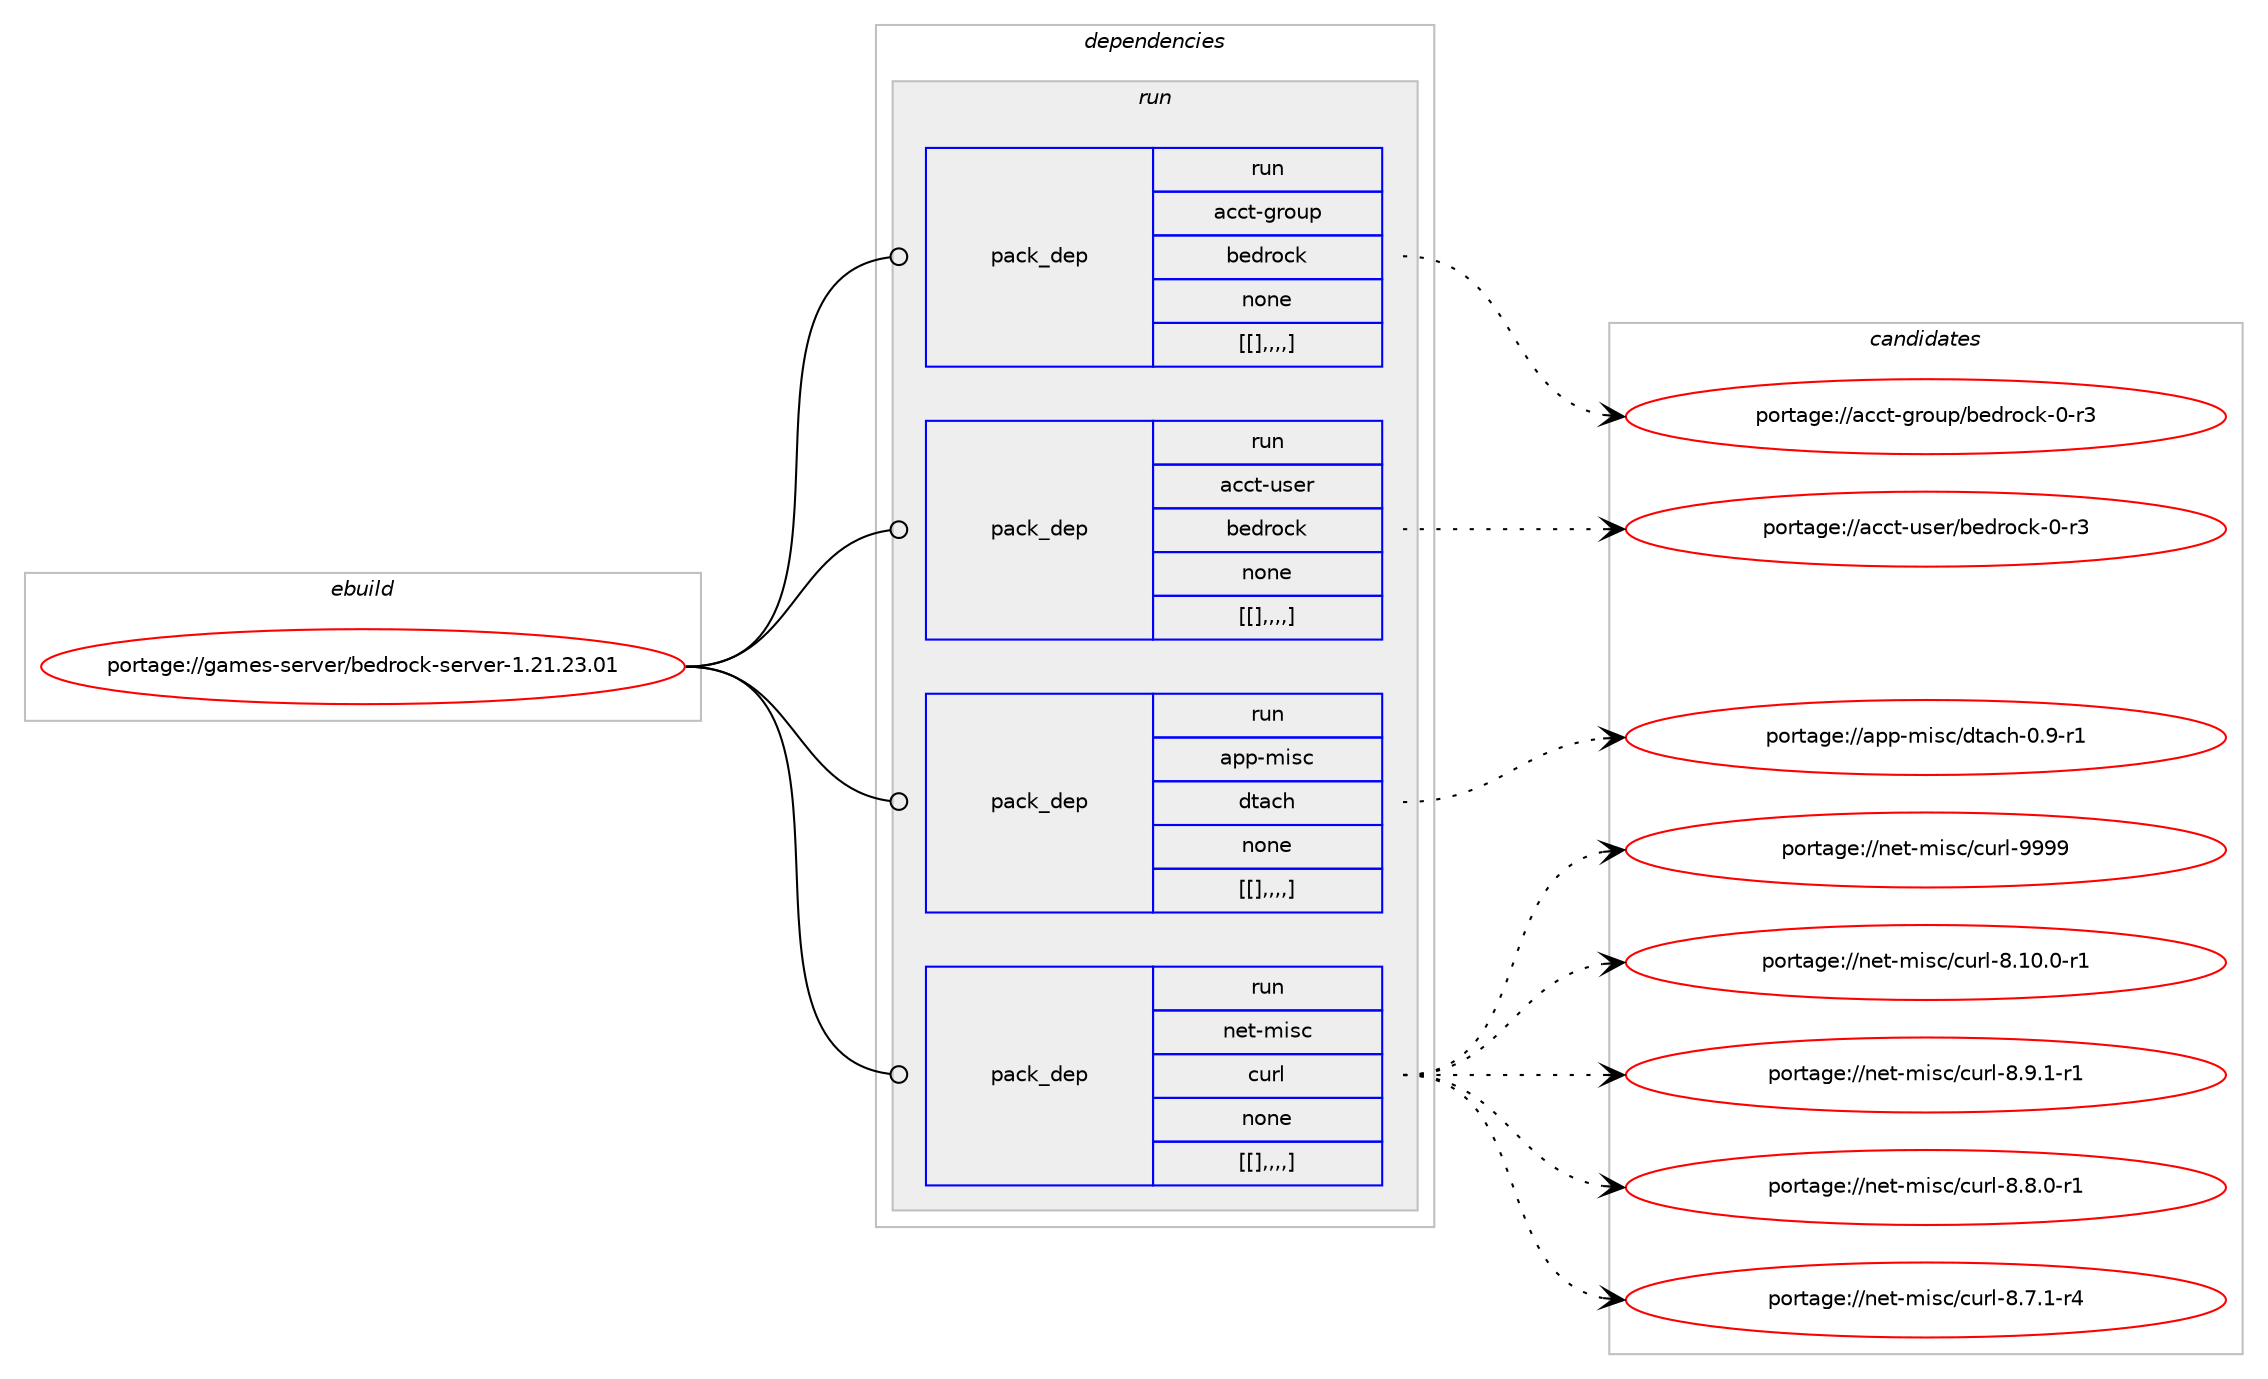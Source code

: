 digraph prolog {

# *************
# Graph options
# *************

newrank=true;
concentrate=true;
compound=true;
graph [rankdir=LR,fontname=Helvetica,fontsize=10,ranksep=1.5];#, ranksep=2.5, nodesep=0.2];
edge  [arrowhead=vee];
node  [fontname=Helvetica,fontsize=10];

# **********
# The ebuild
# **********

subgraph cluster_leftcol {
color=gray;
label=<<i>ebuild</i>>;
id [label="portage://games-server/bedrock-server-1.21.23.01", color=red, width=4, href="../games-server/bedrock-server-1.21.23.01.svg"];
}

# ****************
# The dependencies
# ****************

subgraph cluster_midcol {
color=gray;
label=<<i>dependencies</i>>;
subgraph cluster_compile {
fillcolor="#eeeeee";
style=filled;
label=<<i>compile</i>>;
}
subgraph cluster_compileandrun {
fillcolor="#eeeeee";
style=filled;
label=<<i>compile and run</i>>;
}
subgraph cluster_run {
fillcolor="#eeeeee";
style=filled;
label=<<i>run</i>>;
subgraph pack169036 {
dependency236859 [label=<<TABLE BORDER="0" CELLBORDER="1" CELLSPACING="0" CELLPADDING="4" WIDTH="220"><TR><TD ROWSPAN="6" CELLPADDING="30">pack_dep</TD></TR><TR><TD WIDTH="110">run</TD></TR><TR><TD>acct-group</TD></TR><TR><TD>bedrock</TD></TR><TR><TD>none</TD></TR><TR><TD>[[],,,,]</TD></TR></TABLE>>, shape=none, color=blue];
}
id:e -> dependency236859:w [weight=20,style="solid",arrowhead="odot"];
subgraph pack169037 {
dependency236860 [label=<<TABLE BORDER="0" CELLBORDER="1" CELLSPACING="0" CELLPADDING="4" WIDTH="220"><TR><TD ROWSPAN="6" CELLPADDING="30">pack_dep</TD></TR><TR><TD WIDTH="110">run</TD></TR><TR><TD>acct-user</TD></TR><TR><TD>bedrock</TD></TR><TR><TD>none</TD></TR><TR><TD>[[],,,,]</TD></TR></TABLE>>, shape=none, color=blue];
}
id:e -> dependency236860:w [weight=20,style="solid",arrowhead="odot"];
subgraph pack169038 {
dependency236861 [label=<<TABLE BORDER="0" CELLBORDER="1" CELLSPACING="0" CELLPADDING="4" WIDTH="220"><TR><TD ROWSPAN="6" CELLPADDING="30">pack_dep</TD></TR><TR><TD WIDTH="110">run</TD></TR><TR><TD>app-misc</TD></TR><TR><TD>dtach</TD></TR><TR><TD>none</TD></TR><TR><TD>[[],,,,]</TD></TR></TABLE>>, shape=none, color=blue];
}
id:e -> dependency236861:w [weight=20,style="solid",arrowhead="odot"];
subgraph pack169039 {
dependency236862 [label=<<TABLE BORDER="0" CELLBORDER="1" CELLSPACING="0" CELLPADDING="4" WIDTH="220"><TR><TD ROWSPAN="6" CELLPADDING="30">pack_dep</TD></TR><TR><TD WIDTH="110">run</TD></TR><TR><TD>net-misc</TD></TR><TR><TD>curl</TD></TR><TR><TD>none</TD></TR><TR><TD>[[],,,,]</TD></TR></TABLE>>, shape=none, color=blue];
}
id:e -> dependency236862:w [weight=20,style="solid",arrowhead="odot"];
}
}

# **************
# The candidates
# **************

subgraph cluster_choices {
rank=same;
color=gray;
label=<<i>candidates</i>>;

subgraph choice169036 {
color=black;
nodesep=1;
choice9799991164510311411111711247981011001141119910745484511451 [label="portage://acct-group/bedrock-0-r3", color=red, width=4,href="../acct-group/bedrock-0-r3.svg"];
dependency236859:e -> choice9799991164510311411111711247981011001141119910745484511451:w [style=dotted,weight="100"];
}
subgraph choice169037 {
color=black;
nodesep=1;
choice9799991164511711510111447981011001141119910745484511451 [label="portage://acct-user/bedrock-0-r3", color=red, width=4,href="../acct-user/bedrock-0-r3.svg"];
dependency236860:e -> choice9799991164511711510111447981011001141119910745484511451:w [style=dotted,weight="100"];
}
subgraph choice169038 {
color=black;
nodesep=1;
choice971121124510910511599471001169799104454846574511449 [label="portage://app-misc/dtach-0.9-r1", color=red, width=4,href="../app-misc/dtach-0.9-r1.svg"];
dependency236861:e -> choice971121124510910511599471001169799104454846574511449:w [style=dotted,weight="100"];
}
subgraph choice169039 {
color=black;
nodesep=1;
choice110101116451091051159947991171141084557575757 [label="portage://net-misc/curl-9999", color=red, width=4,href="../net-misc/curl-9999.svg"];
choice11010111645109105115994799117114108455646494846484511449 [label="portage://net-misc/curl-8.10.0-r1", color=red, width=4,href="../net-misc/curl-8.10.0-r1.svg"];
choice110101116451091051159947991171141084556465746494511449 [label="portage://net-misc/curl-8.9.1-r1", color=red, width=4,href="../net-misc/curl-8.9.1-r1.svg"];
choice110101116451091051159947991171141084556465646484511449 [label="portage://net-misc/curl-8.8.0-r1", color=red, width=4,href="../net-misc/curl-8.8.0-r1.svg"];
choice110101116451091051159947991171141084556465546494511452 [label="portage://net-misc/curl-8.7.1-r4", color=red, width=4,href="../net-misc/curl-8.7.1-r4.svg"];
dependency236862:e -> choice110101116451091051159947991171141084557575757:w [style=dotted,weight="100"];
dependency236862:e -> choice11010111645109105115994799117114108455646494846484511449:w [style=dotted,weight="100"];
dependency236862:e -> choice110101116451091051159947991171141084556465746494511449:w [style=dotted,weight="100"];
dependency236862:e -> choice110101116451091051159947991171141084556465646484511449:w [style=dotted,weight="100"];
dependency236862:e -> choice110101116451091051159947991171141084556465546494511452:w [style=dotted,weight="100"];
}
}

}
